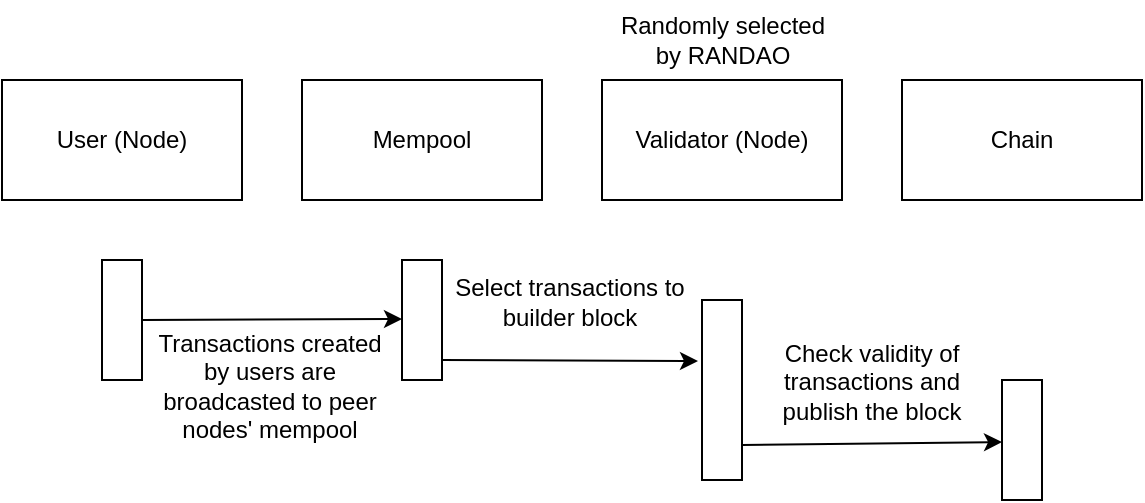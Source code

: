 <mxfile version="24.2.2" type="github">
  <diagram name="Page-1" id="cVEh2m8hDbdxJ7k7HoBp">
    <mxGraphModel dx="634" dy="409" grid="1" gridSize="10" guides="1" tooltips="1" connect="1" arrows="1" fold="1" page="1" pageScale="1" pageWidth="827" pageHeight="1169" math="0" shadow="0">
      <root>
        <mxCell id="0" />
        <mxCell id="1" parent="0" />
        <mxCell id="lMJt3j4Ly0oV6mbFXU3Y-1" value="Mempool" style="rounded=0;whiteSpace=wrap;html=1;" vertex="1" parent="1">
          <mxGeometry x="230" y="120" width="120" height="60" as="geometry" />
        </mxCell>
        <mxCell id="lMJt3j4Ly0oV6mbFXU3Y-2" value="Validator (Node)" style="rounded=0;whiteSpace=wrap;html=1;" vertex="1" parent="1">
          <mxGeometry x="380" y="120" width="120" height="60" as="geometry" />
        </mxCell>
        <mxCell id="lMJt3j4Ly0oV6mbFXU3Y-4" value="" style="endArrow=classic;html=1;rounded=0;exitX=1;exitY=0.5;exitDx=0;exitDy=0;" edge="1" parent="1" source="lMJt3j4Ly0oV6mbFXU3Y-22">
          <mxGeometry width="50" height="50" relative="1" as="geometry">
            <mxPoint x="160" y="240" as="sourcePoint" />
            <mxPoint x="280" y="239.5" as="targetPoint" />
          </mxGeometry>
        </mxCell>
        <mxCell id="lMJt3j4Ly0oV6mbFXU3Y-5" value="" style="rounded=0;whiteSpace=wrap;html=1;" vertex="1" parent="1">
          <mxGeometry x="280" y="210" width="20" height="60" as="geometry" />
        </mxCell>
        <mxCell id="lMJt3j4Ly0oV6mbFXU3Y-6" value="Transactions created by users are broadcasted to peer nodes&#39; mempool" style="rounded=0;whiteSpace=wrap;html=1;strokeColor=none;fillColor=none;" vertex="1" parent="1">
          <mxGeometry x="154" y="248" width="120" height="50" as="geometry" />
        </mxCell>
        <mxCell id="lMJt3j4Ly0oV6mbFXU3Y-7" value="" style="endArrow=classic;html=1;rounded=0;entryX=-0.1;entryY=0.158;entryDx=0;entryDy=0;entryPerimeter=0;" edge="1" parent="1">
          <mxGeometry width="50" height="50" relative="1" as="geometry">
            <mxPoint x="300" y="260" as="sourcePoint" />
            <mxPoint x="428" y="260.52" as="targetPoint" />
          </mxGeometry>
        </mxCell>
        <mxCell id="lMJt3j4Ly0oV6mbFXU3Y-8" value="" style="rounded=0;whiteSpace=wrap;html=1;" vertex="1" parent="1">
          <mxGeometry x="430" y="230" width="20" height="90" as="geometry" />
        </mxCell>
        <mxCell id="lMJt3j4Ly0oV6mbFXU3Y-9" value="Select transactions to builder block" style="rounded=0;whiteSpace=wrap;html=1;strokeColor=none;fillColor=none;" vertex="1" parent="1">
          <mxGeometry x="304" y="211" width="120" height="40" as="geometry" />
        </mxCell>
        <mxCell id="lMJt3j4Ly0oV6mbFXU3Y-15" value="" style="endArrow=classic;html=1;rounded=0;entryX=0;entryY=0.5;entryDx=0;entryDy=0;exitX=1;exitY=0.864;exitDx=0;exitDy=0;exitPerimeter=0;" edge="1" parent="1">
          <mxGeometry width="50" height="50" relative="1" as="geometry">
            <mxPoint x="450" y="302.44" as="sourcePoint" />
            <mxPoint x="580" y="301" as="targetPoint" />
          </mxGeometry>
        </mxCell>
        <mxCell id="lMJt3j4Ly0oV6mbFXU3Y-16" value="Chain" style="rounded=0;whiteSpace=wrap;html=1;" vertex="1" parent="1">
          <mxGeometry x="530" y="120" width="120" height="60" as="geometry" />
        </mxCell>
        <mxCell id="lMJt3j4Ly0oV6mbFXU3Y-17" value="" style="rounded=0;whiteSpace=wrap;html=1;" vertex="1" parent="1">
          <mxGeometry x="580" y="270" width="20" height="60" as="geometry" />
        </mxCell>
        <mxCell id="lMJt3j4Ly0oV6mbFXU3Y-18" value="Check validity of transactions and publish the block" style="rounded=0;whiteSpace=wrap;html=1;strokeColor=none;fillColor=none;" vertex="1" parent="1">
          <mxGeometry x="450" y="251" width="130" height="40" as="geometry" />
        </mxCell>
        <mxCell id="lMJt3j4Ly0oV6mbFXU3Y-21" value="User (Node)" style="rounded=0;whiteSpace=wrap;html=1;" vertex="1" parent="1">
          <mxGeometry x="80" y="120" width="120" height="60" as="geometry" />
        </mxCell>
        <mxCell id="lMJt3j4Ly0oV6mbFXU3Y-22" value="" style="rounded=0;whiteSpace=wrap;html=1;" vertex="1" parent="1">
          <mxGeometry x="130" y="210" width="20" height="60" as="geometry" />
        </mxCell>
        <mxCell id="lMJt3j4Ly0oV6mbFXU3Y-23" value="Randomly selected&lt;br&gt;by RANDAO" style="text;html=1;align=center;verticalAlign=middle;resizable=0;points=[];autosize=1;strokeColor=none;fillColor=none;" vertex="1" parent="1">
          <mxGeometry x="375" y="80" width="130" height="40" as="geometry" />
        </mxCell>
      </root>
    </mxGraphModel>
  </diagram>
</mxfile>
